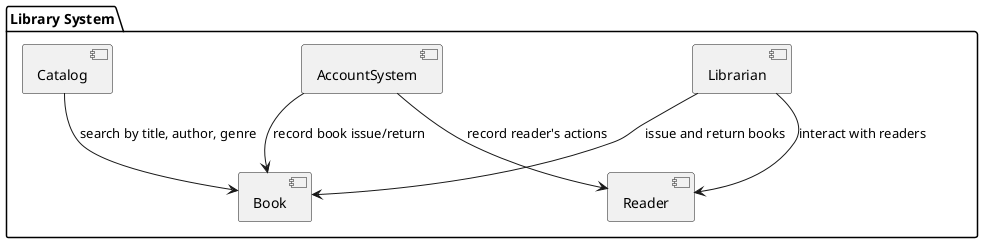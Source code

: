@startuml
package "Library System" {
  [Book]
  [Reader]
  [Librarian]
  [Catalog]
  [AccountSystem]
}


[Catalog] --> [Book] : search by title, author, genre
[Librarian] --> [Book] : issue and return books
[Librarian] --> [Reader] : interact with readers
[AccountSystem] --> [Book] : record book issue/return
[AccountSystem] --> [Reader] : record reader's actions

@enduml
